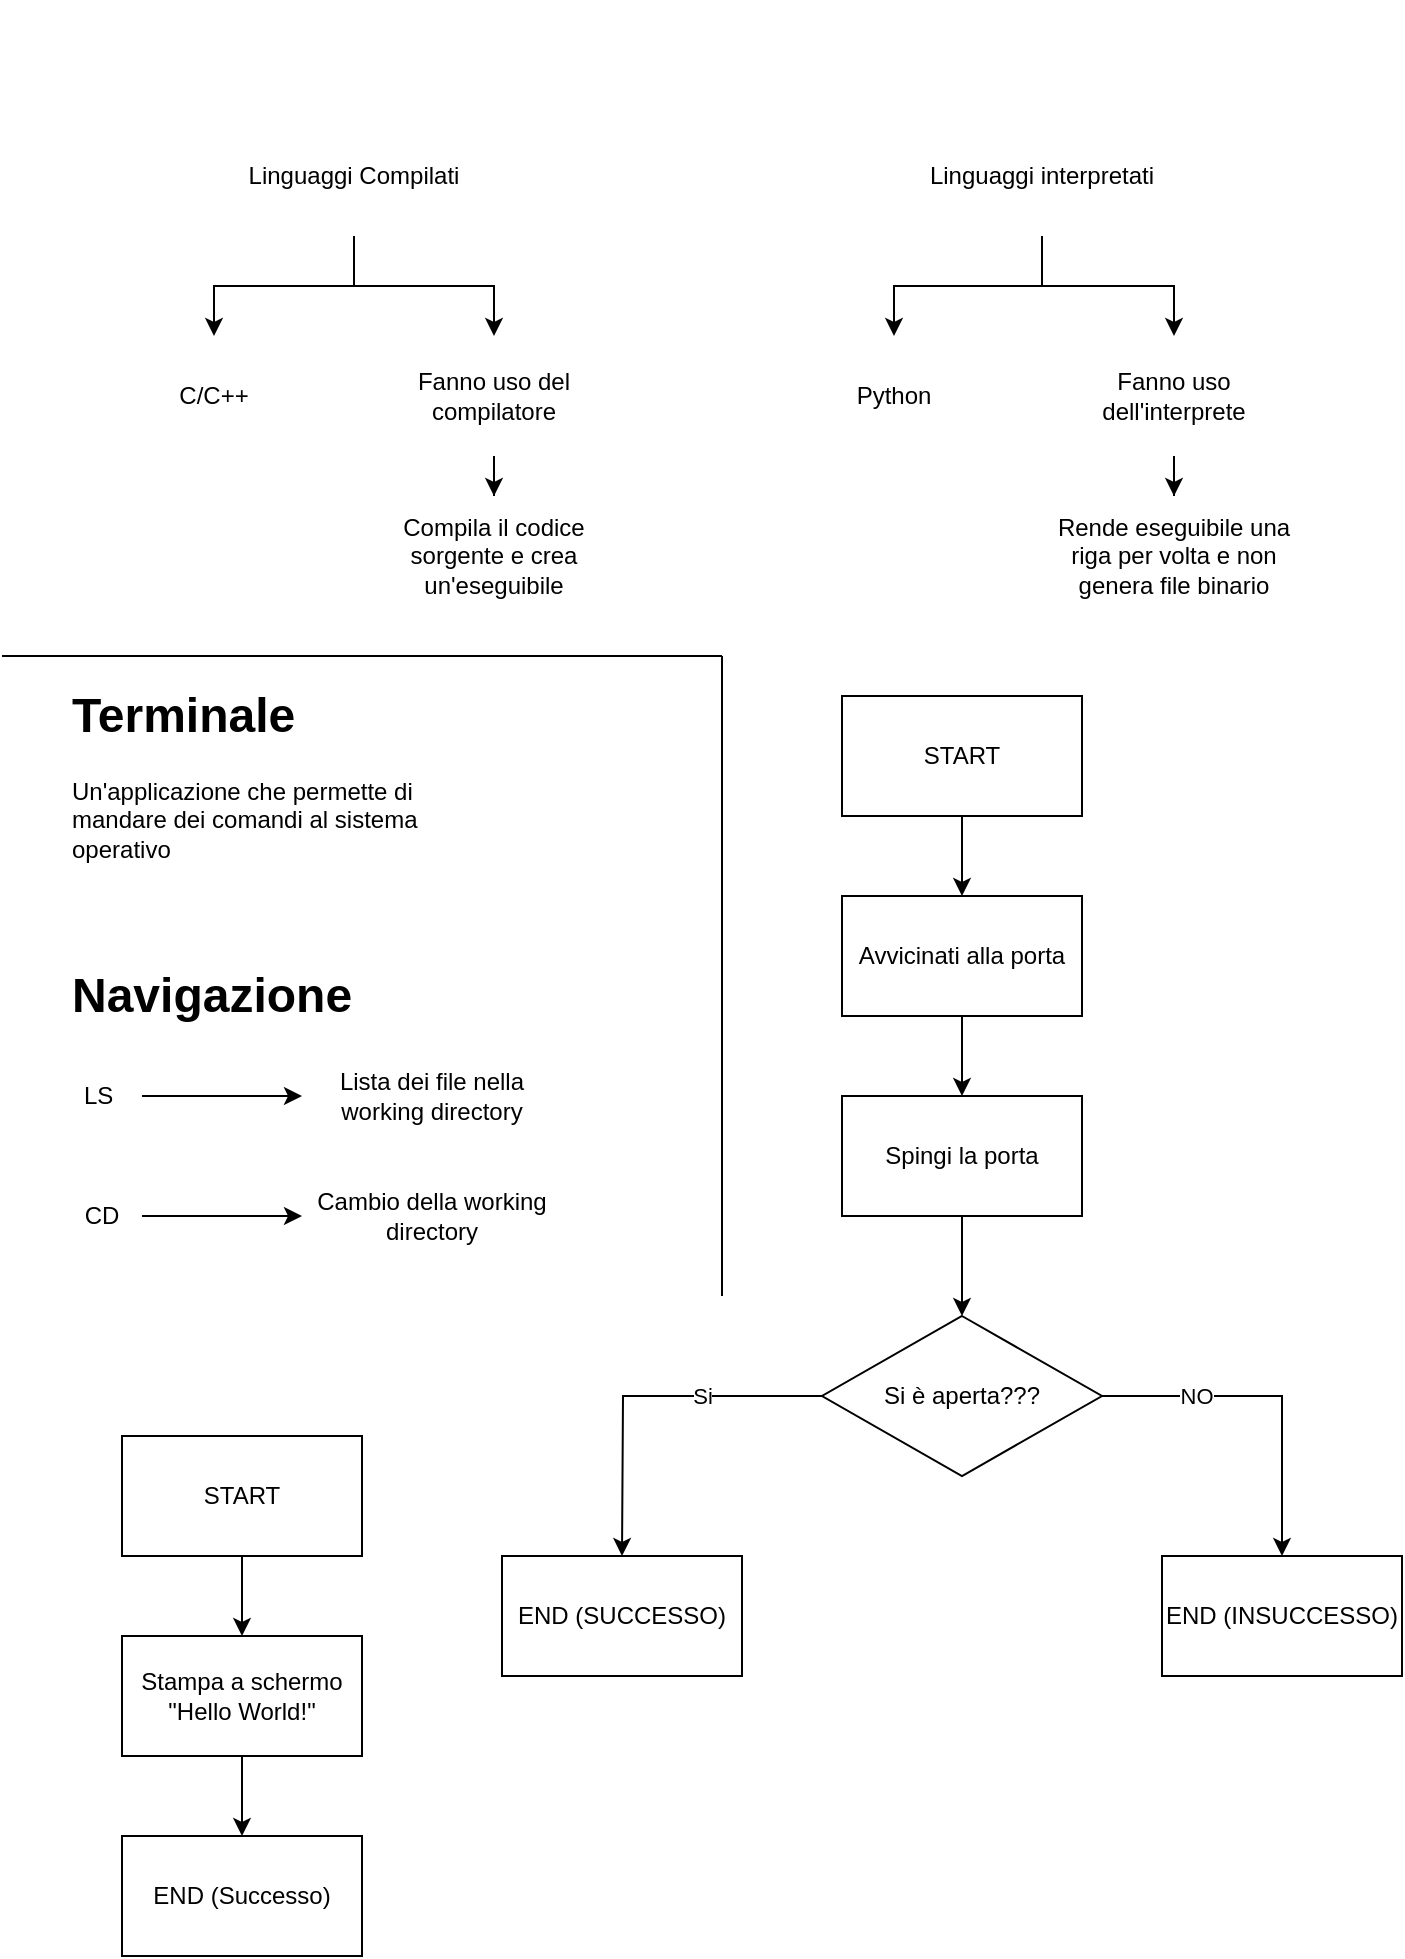 <mxfile version="13.2.6" type="github">
  <diagram id="_VMhtuZ2TOHBDCkUQ_bc" name="Page-1">
    <mxGraphModel dx="1599" dy="502" grid="1" gridSize="10" guides="1" tooltips="1" connect="1" arrows="1" fold="1" page="1" pageScale="1" pageWidth="827" pageHeight="1169" math="0" shadow="0">
      <root>
        <mxCell id="0" />
        <mxCell id="1" parent="0" />
        <mxCell id="Y-T37ccc_02fAPWCktbF-4" value="" style="edgeStyle=orthogonalEdgeStyle;rounded=0;orthogonalLoop=1;jettySize=auto;html=1;" parent="1" source="Y-T37ccc_02fAPWCktbF-1" target="Y-T37ccc_02fAPWCktbF-3" edge="1">
          <mxGeometry relative="1" as="geometry" />
        </mxCell>
        <mxCell id="Y-T37ccc_02fAPWCktbF-6" value="" style="edgeStyle=orthogonalEdgeStyle;rounded=0;orthogonalLoop=1;jettySize=auto;html=1;" parent="1" source="Y-T37ccc_02fAPWCktbF-1" target="Y-T37ccc_02fAPWCktbF-5" edge="1">
          <mxGeometry relative="1" as="geometry" />
        </mxCell>
        <mxCell id="Y-T37ccc_02fAPWCktbF-1" value="Linguaggi interpretati" style="text;html=1;strokeColor=none;fillColor=none;align=center;verticalAlign=middle;whiteSpace=wrap;rounded=0;" parent="1" vertex="1">
          <mxGeometry x="-300" y="90" width="120" height="60" as="geometry" />
        </mxCell>
        <mxCell id="Y-T37ccc_02fAPWCktbF-8" value="" style="edgeStyle=orthogonalEdgeStyle;rounded=0;orthogonalLoop=1;jettySize=auto;html=1;" parent="1" source="Y-T37ccc_02fAPWCktbF-5" target="Y-T37ccc_02fAPWCktbF-7" edge="1">
          <mxGeometry relative="1" as="geometry" />
        </mxCell>
        <mxCell id="Y-T37ccc_02fAPWCktbF-5" value="Fanno uso dell&#39;interprete" style="text;html=1;strokeColor=none;fillColor=none;align=center;verticalAlign=middle;whiteSpace=wrap;rounded=0;" parent="1" vertex="1">
          <mxGeometry x="-234" y="200" width="120" height="60" as="geometry" />
        </mxCell>
        <mxCell id="Y-T37ccc_02fAPWCktbF-7" value="Rende eseguibile una riga per volta e non genera file binario" style="text;html=1;strokeColor=none;fillColor=none;align=center;verticalAlign=middle;whiteSpace=wrap;rounded=0;" parent="1" vertex="1">
          <mxGeometry x="-234" y="280" width="120" height="60" as="geometry" />
        </mxCell>
        <mxCell id="Y-T37ccc_02fAPWCktbF-3" value="Python" style="text;html=1;strokeColor=none;fillColor=none;align=center;verticalAlign=middle;whiteSpace=wrap;rounded=0;" parent="1" vertex="1">
          <mxGeometry x="-374" y="200" width="120" height="60" as="geometry" />
        </mxCell>
        <mxCell id="Y-T37ccc_02fAPWCktbF-16" value="" style="edgeStyle=orthogonalEdgeStyle;rounded=0;orthogonalLoop=1;jettySize=auto;html=1;" parent="1" source="Y-T37ccc_02fAPWCktbF-2" target="Y-T37ccc_02fAPWCktbF-15" edge="1">
          <mxGeometry relative="1" as="geometry" />
        </mxCell>
        <mxCell id="Y-T37ccc_02fAPWCktbF-18" value="" style="edgeStyle=orthogonalEdgeStyle;rounded=0;orthogonalLoop=1;jettySize=auto;html=1;" parent="1" source="Y-T37ccc_02fAPWCktbF-2" target="Y-T37ccc_02fAPWCktbF-17" edge="1">
          <mxGeometry relative="1" as="geometry" />
        </mxCell>
        <mxCell id="Y-T37ccc_02fAPWCktbF-2" value="Linguaggi Compilati" style="text;html=1;strokeColor=none;fillColor=none;align=center;verticalAlign=middle;whiteSpace=wrap;rounded=0;" parent="1" vertex="1">
          <mxGeometry x="-644" y="90" width="120" height="60" as="geometry" />
        </mxCell>
        <mxCell id="Y-T37ccc_02fAPWCktbF-22" value="" style="edgeStyle=orthogonalEdgeStyle;rounded=0;orthogonalLoop=1;jettySize=auto;html=1;" parent="1" source="Y-T37ccc_02fAPWCktbF-17" target="Y-T37ccc_02fAPWCktbF-21" edge="1">
          <mxGeometry relative="1" as="geometry" />
        </mxCell>
        <mxCell id="Y-T37ccc_02fAPWCktbF-17" value="Fanno uso del compilatore" style="text;html=1;strokeColor=none;fillColor=none;align=center;verticalAlign=middle;whiteSpace=wrap;rounded=0;" parent="1" vertex="1">
          <mxGeometry x="-574" y="200" width="120" height="60" as="geometry" />
        </mxCell>
        <mxCell id="Y-T37ccc_02fAPWCktbF-21" value="Compila il codice sorgente e crea un&#39;eseguibile" style="text;html=1;strokeColor=none;fillColor=none;align=center;verticalAlign=middle;whiteSpace=wrap;rounded=0;" parent="1" vertex="1">
          <mxGeometry x="-574" y="280" width="120" height="60" as="geometry" />
        </mxCell>
        <mxCell id="Y-T37ccc_02fAPWCktbF-15" value="C/C++" style="text;html=1;strokeColor=none;fillColor=none;align=center;verticalAlign=middle;whiteSpace=wrap;rounded=0;" parent="1" vertex="1">
          <mxGeometry x="-714" y="200" width="120" height="60" as="geometry" />
        </mxCell>
        <mxCell id="Y-T37ccc_02fAPWCktbF-24" value="&lt;h1&gt;Terminale&lt;/h1&gt;&lt;p&gt;Un&#39;applicazione che permette di mandare dei comandi al sistema operativo&lt;/p&gt;" style="text;html=1;strokeColor=none;fillColor=none;spacing=5;spacingTop=-20;whiteSpace=wrap;overflow=hidden;rounded=0;" parent="1" vertex="1">
          <mxGeometry x="-730" y="370" width="190" height="120" as="geometry" />
        </mxCell>
        <mxCell id="Y-T37ccc_02fAPWCktbF-31" value="" style="edgeStyle=orthogonalEdgeStyle;rounded=0;orthogonalLoop=1;jettySize=auto;html=1;" parent="1" source="Y-T37ccc_02fAPWCktbF-29" target="Y-T37ccc_02fAPWCktbF-30" edge="1">
          <mxGeometry relative="1" as="geometry" />
        </mxCell>
        <mxCell id="Y-T37ccc_02fAPWCktbF-29" value="LS&amp;nbsp;" style="text;html=1;strokeColor=none;fillColor=none;align=center;verticalAlign=middle;whiteSpace=wrap;rounded=0;" parent="1" vertex="1">
          <mxGeometry x="-730" y="570" width="40" height="20" as="geometry" />
        </mxCell>
        <mxCell id="Y-T37ccc_02fAPWCktbF-30" value="Lista dei file nella working directory" style="text;html=1;strokeColor=none;fillColor=none;align=center;verticalAlign=middle;whiteSpace=wrap;rounded=0;" parent="1" vertex="1">
          <mxGeometry x="-610" y="570" width="130" height="20" as="geometry" />
        </mxCell>
        <mxCell id="Y-T37ccc_02fAPWCktbF-32" value="" style="edgeStyle=orthogonalEdgeStyle;rounded=0;orthogonalLoop=1;jettySize=auto;html=1;" parent="1" source="Y-T37ccc_02fAPWCktbF-33" target="Y-T37ccc_02fAPWCktbF-34" edge="1">
          <mxGeometry relative="1" as="geometry" />
        </mxCell>
        <mxCell id="Y-T37ccc_02fAPWCktbF-33" value="CD" style="text;html=1;strokeColor=none;fillColor=none;align=center;verticalAlign=middle;whiteSpace=wrap;rounded=0;" parent="1" vertex="1">
          <mxGeometry x="-730" y="630" width="40" height="20" as="geometry" />
        </mxCell>
        <mxCell id="Y-T37ccc_02fAPWCktbF-34" value="Cambio della working directory" style="text;html=1;strokeColor=none;fillColor=none;align=center;verticalAlign=middle;whiteSpace=wrap;rounded=0;" parent="1" vertex="1">
          <mxGeometry x="-610" y="630" width="130" height="20" as="geometry" />
        </mxCell>
        <mxCell id="Y-T37ccc_02fAPWCktbF-38" value="&lt;h1&gt;Navigazione&lt;/h1&gt;" style="text;html=1;strokeColor=none;fillColor=none;spacing=5;spacingTop=-20;whiteSpace=wrap;overflow=hidden;rounded=0;" parent="1" vertex="1">
          <mxGeometry x="-730" y="510" width="190" height="40" as="geometry" />
        </mxCell>
        <mxCell id="Y-T37ccc_02fAPWCktbF-39" value="" style="endArrow=none;html=1;" parent="1" edge="1">
          <mxGeometry width="50" height="50" relative="1" as="geometry">
            <mxPoint x="-400" y="680" as="sourcePoint" />
            <mxPoint x="-400" y="360" as="targetPoint" />
          </mxGeometry>
        </mxCell>
        <mxCell id="Y-T37ccc_02fAPWCktbF-40" value="" style="endArrow=none;html=1;" parent="1" edge="1">
          <mxGeometry width="50" height="50" relative="1" as="geometry">
            <mxPoint x="-760" y="360" as="sourcePoint" />
            <mxPoint x="-400" y="360" as="targetPoint" />
          </mxGeometry>
        </mxCell>
        <mxCell id="Y-T37ccc_02fAPWCktbF-43" value="" style="edgeStyle=orthogonalEdgeStyle;rounded=0;orthogonalLoop=1;jettySize=auto;html=1;" parent="1" source="Y-T37ccc_02fAPWCktbF-41" target="Y-T37ccc_02fAPWCktbF-42" edge="1">
          <mxGeometry relative="1" as="geometry" />
        </mxCell>
        <mxCell id="Y-T37ccc_02fAPWCktbF-41" value="START" style="rounded=0;whiteSpace=wrap;html=1;" parent="1" vertex="1">
          <mxGeometry x="-340" y="380" width="120" height="60" as="geometry" />
        </mxCell>
        <mxCell id="Y-T37ccc_02fAPWCktbF-46" value="" style="edgeStyle=orthogonalEdgeStyle;rounded=0;orthogonalLoop=1;jettySize=auto;html=1;" parent="1" source="Y-T37ccc_02fAPWCktbF-42" target="Y-T37ccc_02fAPWCktbF-45" edge="1">
          <mxGeometry relative="1" as="geometry" />
        </mxCell>
        <mxCell id="Y-T37ccc_02fAPWCktbF-42" value="Avvicinati alla porta" style="rounded=0;whiteSpace=wrap;html=1;" parent="1" vertex="1">
          <mxGeometry x="-340" y="480" width="120" height="60" as="geometry" />
        </mxCell>
        <mxCell id="Y-T37ccc_02fAPWCktbF-48" value="" style="edgeStyle=orthogonalEdgeStyle;rounded=0;orthogonalLoop=1;jettySize=auto;html=1;" parent="1" source="Y-T37ccc_02fAPWCktbF-45" edge="1">
          <mxGeometry relative="1" as="geometry">
            <mxPoint x="-280" y="690" as="targetPoint" />
          </mxGeometry>
        </mxCell>
        <mxCell id="Y-T37ccc_02fAPWCktbF-45" value="Spingi la porta" style="rounded=0;whiteSpace=wrap;html=1;" parent="1" vertex="1">
          <mxGeometry x="-340" y="580" width="120" height="60" as="geometry" />
        </mxCell>
        <mxCell id="Y-T37ccc_02fAPWCktbF-51" value="Si" style="edgeStyle=orthogonalEdgeStyle;rounded=0;orthogonalLoop=1;jettySize=auto;html=1;" parent="1" source="Y-T37ccc_02fAPWCktbF-49" edge="1">
          <mxGeometry x="-0.333" relative="1" as="geometry">
            <mxPoint x="-450" y="810" as="targetPoint" />
            <mxPoint as="offset" />
          </mxGeometry>
        </mxCell>
        <mxCell id="Y-T37ccc_02fAPWCktbF-55" value="NO" style="edgeStyle=orthogonalEdgeStyle;rounded=0;orthogonalLoop=1;jettySize=auto;html=1;" parent="1" source="Y-T37ccc_02fAPWCktbF-49" edge="1">
          <mxGeometry x="-0.444" relative="1" as="geometry">
            <mxPoint x="-120" y="810" as="targetPoint" />
            <Array as="points">
              <mxPoint x="-120" y="730" />
            </Array>
            <mxPoint x="-1" as="offset" />
          </mxGeometry>
        </mxCell>
        <mxCell id="Y-T37ccc_02fAPWCktbF-49" value="Si è aperta???" style="rhombus;whiteSpace=wrap;html=1;" parent="1" vertex="1">
          <mxGeometry x="-350" y="690" width="140" height="80" as="geometry" />
        </mxCell>
        <mxCell id="Y-T37ccc_02fAPWCktbF-53" value="END (SUCCESSO)" style="rounded=0;whiteSpace=wrap;html=1;" parent="1" vertex="1">
          <mxGeometry x="-510" y="810" width="120" height="60" as="geometry" />
        </mxCell>
        <mxCell id="Y-T37ccc_02fAPWCktbF-59" value="END (INSUCCESSO)" style="rounded=0;whiteSpace=wrap;html=1;" parent="1" vertex="1">
          <mxGeometry x="-180" y="810" width="120" height="60" as="geometry" />
        </mxCell>
        <mxCell id="Y-T37ccc_02fAPWCktbF-61" value="" style="edgeStyle=orthogonalEdgeStyle;rounded=0;orthogonalLoop=1;jettySize=auto;html=1;" parent="1" source="Y-T37ccc_02fAPWCktbF-62" target="Y-T37ccc_02fAPWCktbF-64" edge="1">
          <mxGeometry relative="1" as="geometry" />
        </mxCell>
        <mxCell id="Y-T37ccc_02fAPWCktbF-62" value="START" style="rounded=0;whiteSpace=wrap;html=1;" parent="1" vertex="1">
          <mxGeometry x="-700" y="750" width="120" height="60" as="geometry" />
        </mxCell>
        <mxCell id="Y-T37ccc_02fAPWCktbF-63" value="" style="edgeStyle=orthogonalEdgeStyle;rounded=0;orthogonalLoop=1;jettySize=auto;html=1;" parent="1" source="Y-T37ccc_02fAPWCktbF-64" target="Y-T37ccc_02fAPWCktbF-66" edge="1">
          <mxGeometry relative="1" as="geometry" />
        </mxCell>
        <mxCell id="Y-T37ccc_02fAPWCktbF-64" value="Stampa a schermo &quot;Hello World!&quot;" style="rounded=0;whiteSpace=wrap;html=1;" parent="1" vertex="1">
          <mxGeometry x="-700" y="850" width="120" height="60" as="geometry" />
        </mxCell>
        <mxCell id="Y-T37ccc_02fAPWCktbF-66" value="END (Successo)" style="rounded=0;whiteSpace=wrap;html=1;" parent="1" vertex="1">
          <mxGeometry x="-700" y="950" width="120" height="60" as="geometry" />
        </mxCell>
        <mxCell id="1QbdoYrbWzBHllPIlORl-2" style="edgeStyle=orthogonalEdgeStyle;rounded=0;orthogonalLoop=1;jettySize=auto;html=1;exitX=0.5;exitY=1;exitDx=0;exitDy=0;" edge="1" parent="1">
          <mxGeometry relative="1" as="geometry">
            <mxPoint x="-725.0" y="40" as="sourcePoint" />
            <mxPoint x="-725.0" y="40" as="targetPoint" />
          </mxGeometry>
        </mxCell>
      </root>
    </mxGraphModel>
  </diagram>
</mxfile>

